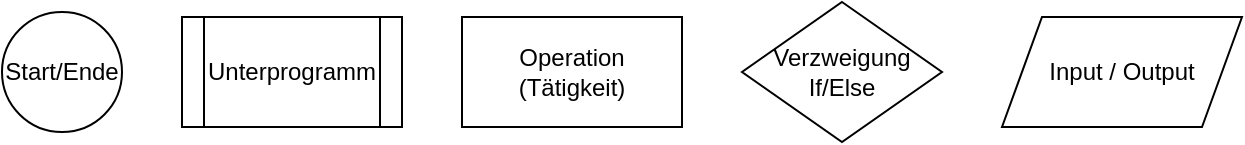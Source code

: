<mxfile version="14.1.8" type="device"><diagram id="pnh7jZTOUFQVHroCnyo4" name="ELEMENTS"><mxGraphModel dx="1106" dy="852" grid="1" gridSize="10" guides="1" tooltips="1" connect="1" arrows="1" fold="1" page="1" pageScale="1" pageWidth="827" pageHeight="1169" math="0" shadow="0"><root><mxCell id="0"/><mxCell id="1" parent="0"/><mxCell id="2kJmKoi6wdoJAT8pzyJL-1" value="Start/Ende" style="ellipse;whiteSpace=wrap;html=1;aspect=fixed;" parent="1" vertex="1"><mxGeometry x="80" y="50" width="60" height="60" as="geometry"/></mxCell><mxCell id="2kJmKoi6wdoJAT8pzyJL-2" value="Unterprogramm" style="shape=process;whiteSpace=wrap;html=1;backgroundOutline=1;" parent="1" vertex="1"><mxGeometry x="170" y="52.5" width="110" height="55" as="geometry"/></mxCell><mxCell id="2kJmKoi6wdoJAT8pzyJL-3" value="Operation&lt;br&gt;(Tätigkeit)" style="rounded=0;whiteSpace=wrap;html=1;" parent="1" vertex="1"><mxGeometry x="310" y="52.5" width="110" height="55" as="geometry"/></mxCell><mxCell id="2kJmKoi6wdoJAT8pzyJL-4" value="Verzweigung&lt;br&gt;If/Else" style="rhombus;whiteSpace=wrap;html=1;" parent="1" vertex="1"><mxGeometry x="450" y="45" width="100" height="70" as="geometry"/></mxCell><mxCell id="2kJmKoi6wdoJAT8pzyJL-5" value="Input / Output" style="shape=parallelogram;perimeter=parallelogramPerimeter;whiteSpace=wrap;html=1;fixedSize=1;" parent="1" vertex="1"><mxGeometry x="580" y="52.5" width="120" height="55" as="geometry"/></mxCell></root></mxGraphModel></diagram></mxfile>